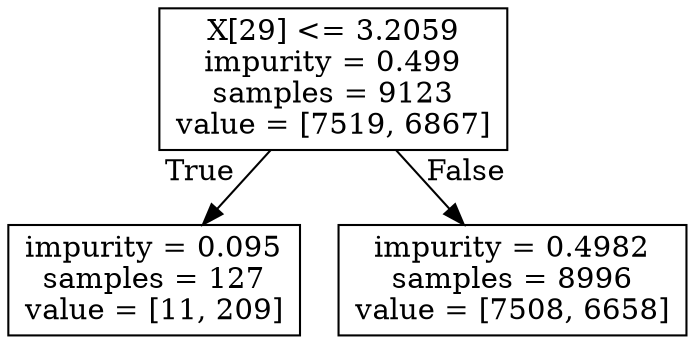 digraph Tree {
node [shape=box] ;
0 [label="X[29] <= 3.2059\nimpurity = 0.499\nsamples = 9123\nvalue = [7519, 6867]"] ;
1 [label="impurity = 0.095\nsamples = 127\nvalue = [11, 209]"] ;
0 -> 1 [labeldistance=2.5, labelangle=45, headlabel="True"] ;
2 [label="impurity = 0.4982\nsamples = 8996\nvalue = [7508, 6658]"] ;
0 -> 2 [labeldistance=2.5, labelangle=-45, headlabel="False"] ;
}